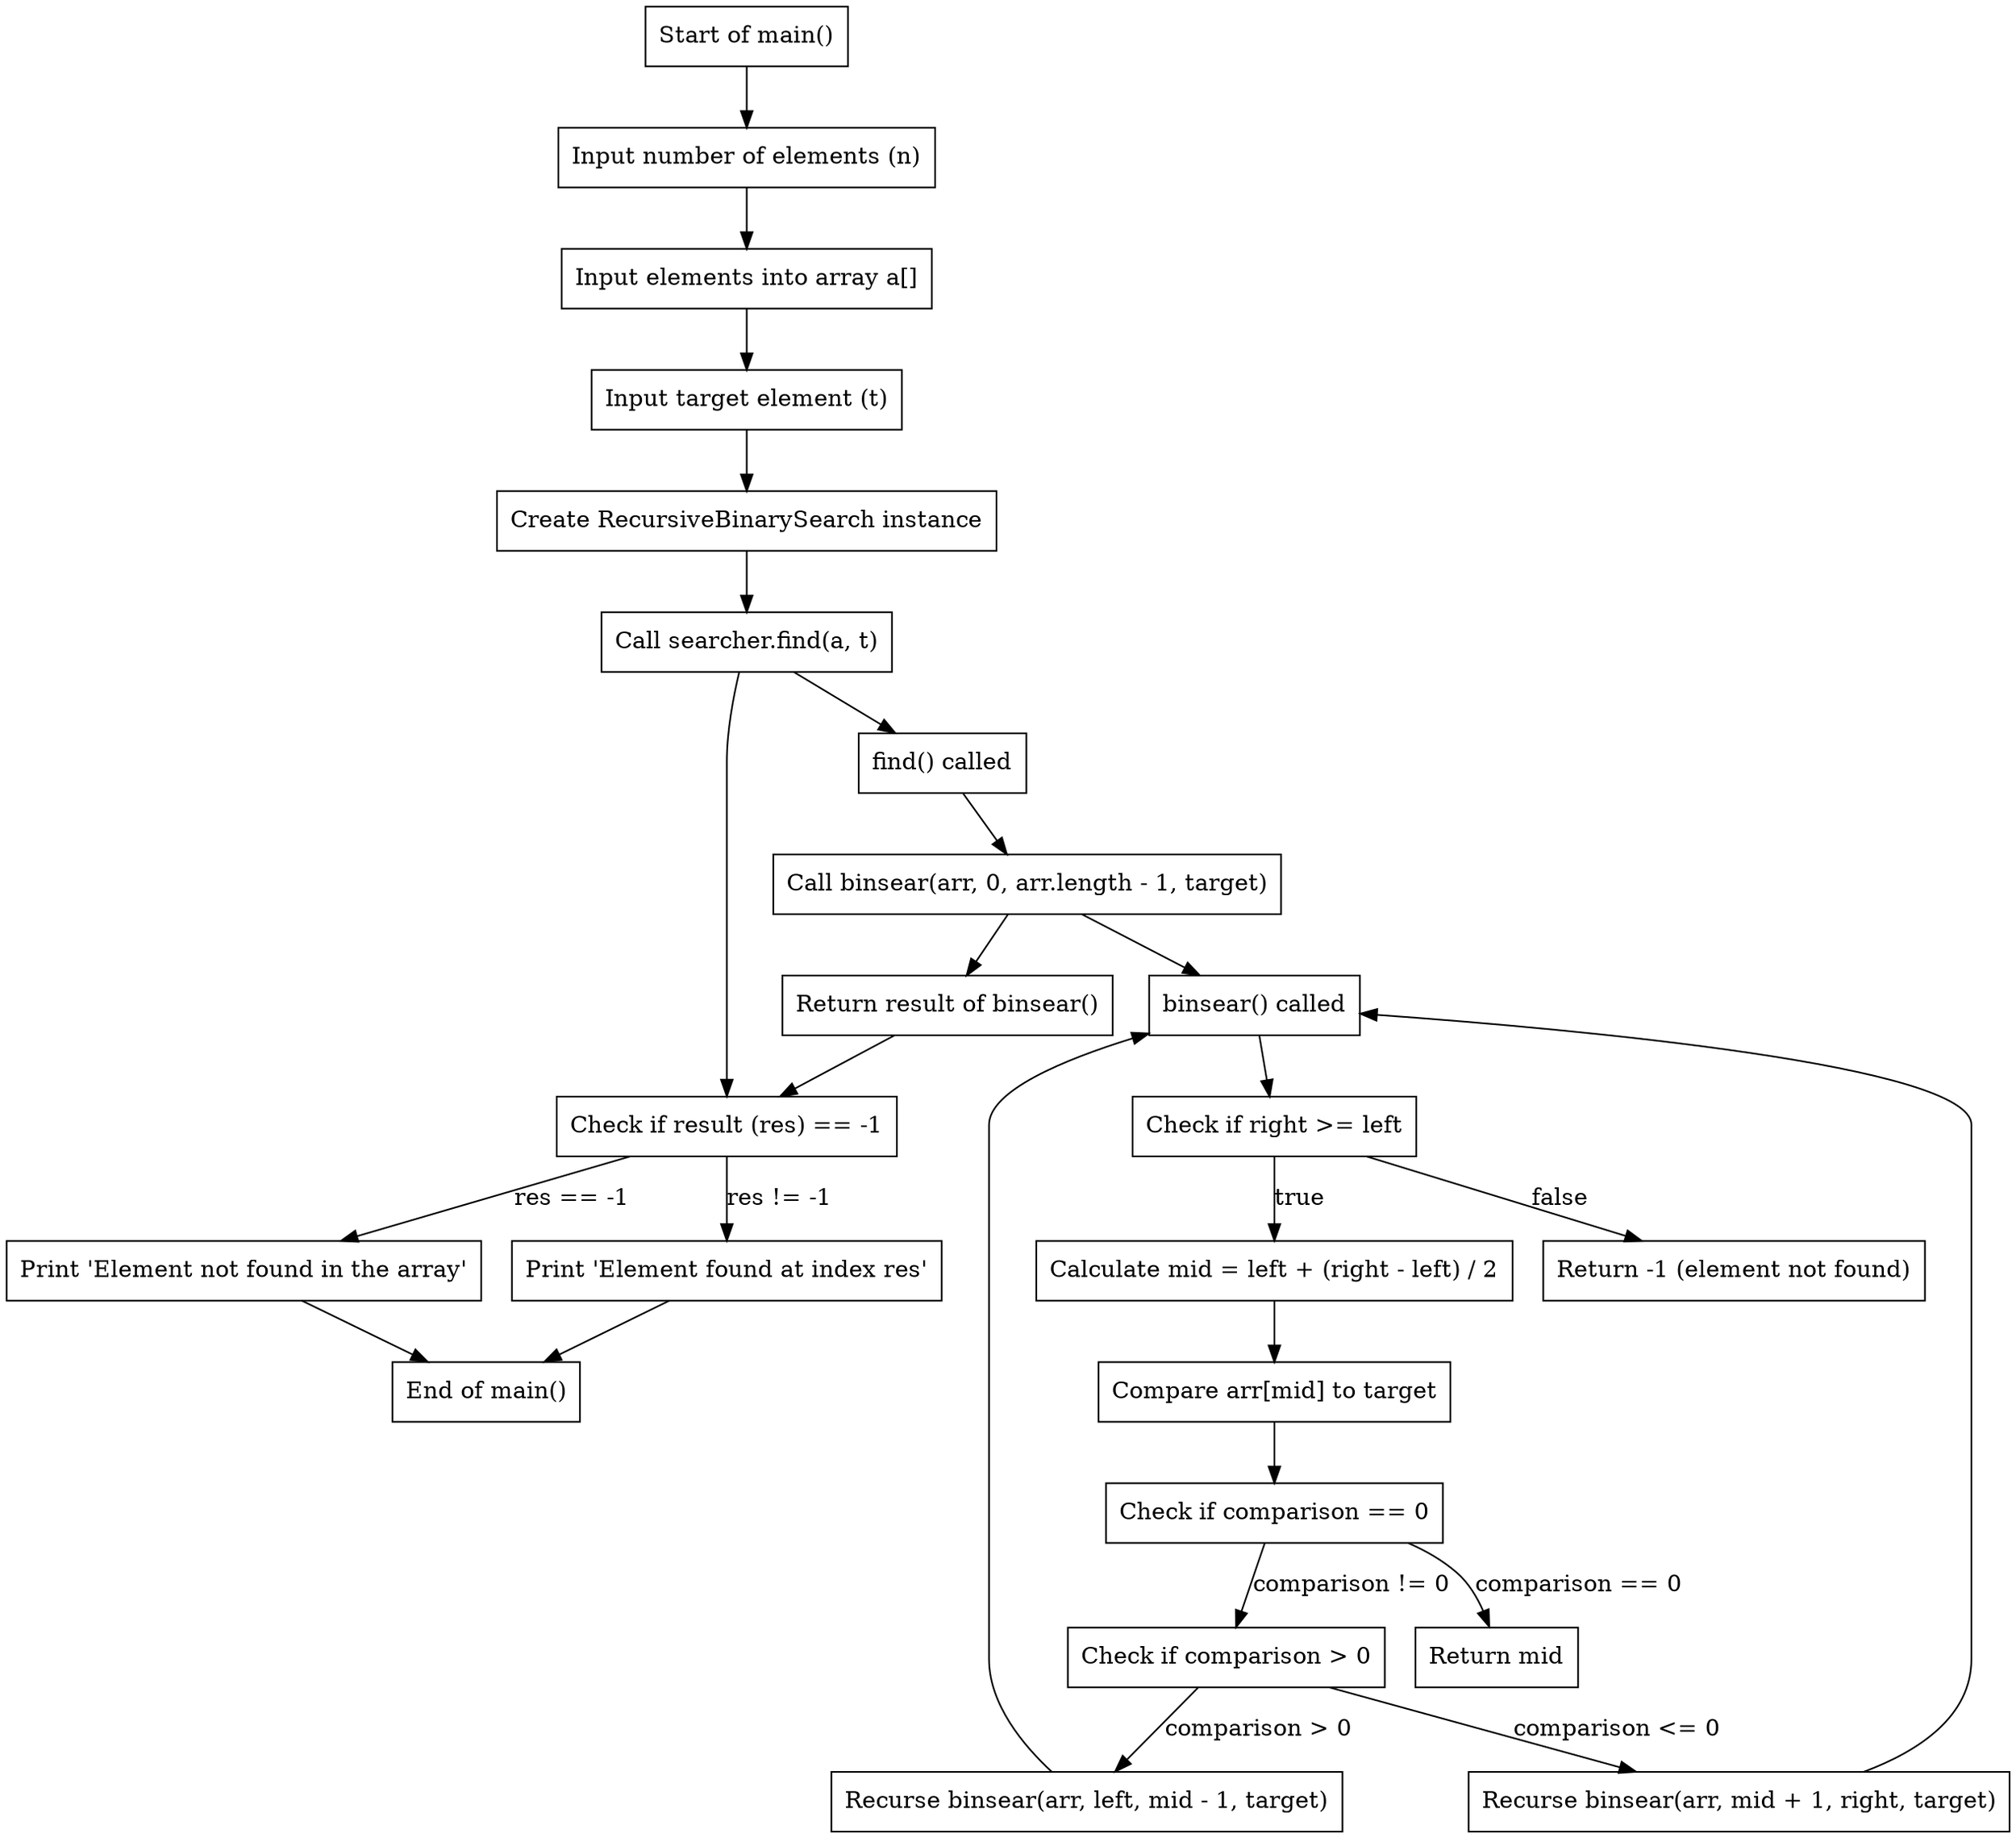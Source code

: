 digraph RecursiveBinarySearchCFG {
    node [shape=box];

    // Start of the main method
    main_start [label="Start of main()"];
    input_elements [label="Input number of elements (n)"];
    input_array [label="Input elements into array a[]"];
    input_target [label="Input target element (t)"];
    create_searcher [label="Create RecursiveBinarySearch instance"];
    call_find [label="Call searcher.find(a, t)"];
    check_result [label="Check if result (res) == -1"];
    print_not_found [label="Print 'Element not found in the array'"];
    print_found [label="Print 'Element found at index res'"];
    main_end [label="End of main()"];

    // Find method
    find_start [label="find() called"];
    call_binsear [label="Call binsear(arr, 0, arr.length - 1, target)"];
    find_end [label="Return result of binsear()"];

    // Recursive binsear method
    binsear_start [label="binsear() called"];
    check_bounds [label="Check if right >= left"];
    calculate_mid [label="Calculate mid = left + (right - left) / 2"];
    compare_mid [label="Compare arr[mid] to target"];
    check_equal [label="Check if comparison == 0"];
    return_mid [label="Return mid"];
    check_left [label="Check if comparison > 0"];
    recurse_left [label="Recurse binsear(arr, left, mid - 1, target)"];
    recurse_right [label="Recurse binsear(arr, mid + 1, right, target)"];
    return_not_found [label="Return -1 (element not found)"];

    // Main control flow
    main_start -> input_elements;
    input_elements -> input_array;
    input_array -> input_target;
    input_target -> create_searcher;
    create_searcher -> call_find;
    call_find -> check_result;
    check_result -> print_not_found [label="res == -1"];
    check_result -> print_found [label="res != -1"];
    print_not_found -> main_end;
    print_found -> main_end;

    // Find method flow
    call_find -> find_start;
    find_start -> call_binsear;
    call_binsear -> find_end;
    find_end -> check_result;

    // Recursive binsear flow
    call_binsear -> binsear_start;
    binsear_start -> check_bounds;
    check_bounds -> calculate_mid [label="true"];
    check_bounds -> return_not_found [label="false"];
    calculate_mid -> compare_mid;
    compare_mid -> check_equal;
    check_equal -> return_mid [label="comparison == 0"];
    check_equal -> check_left [label="comparison != 0"];
    check_left -> recurse_left [label="comparison > 0"];
    check_left -> recurse_right [label="comparison <= 0"];
    recurse_left -> binsear_start;
    recurse_right -> binsear_start;
}